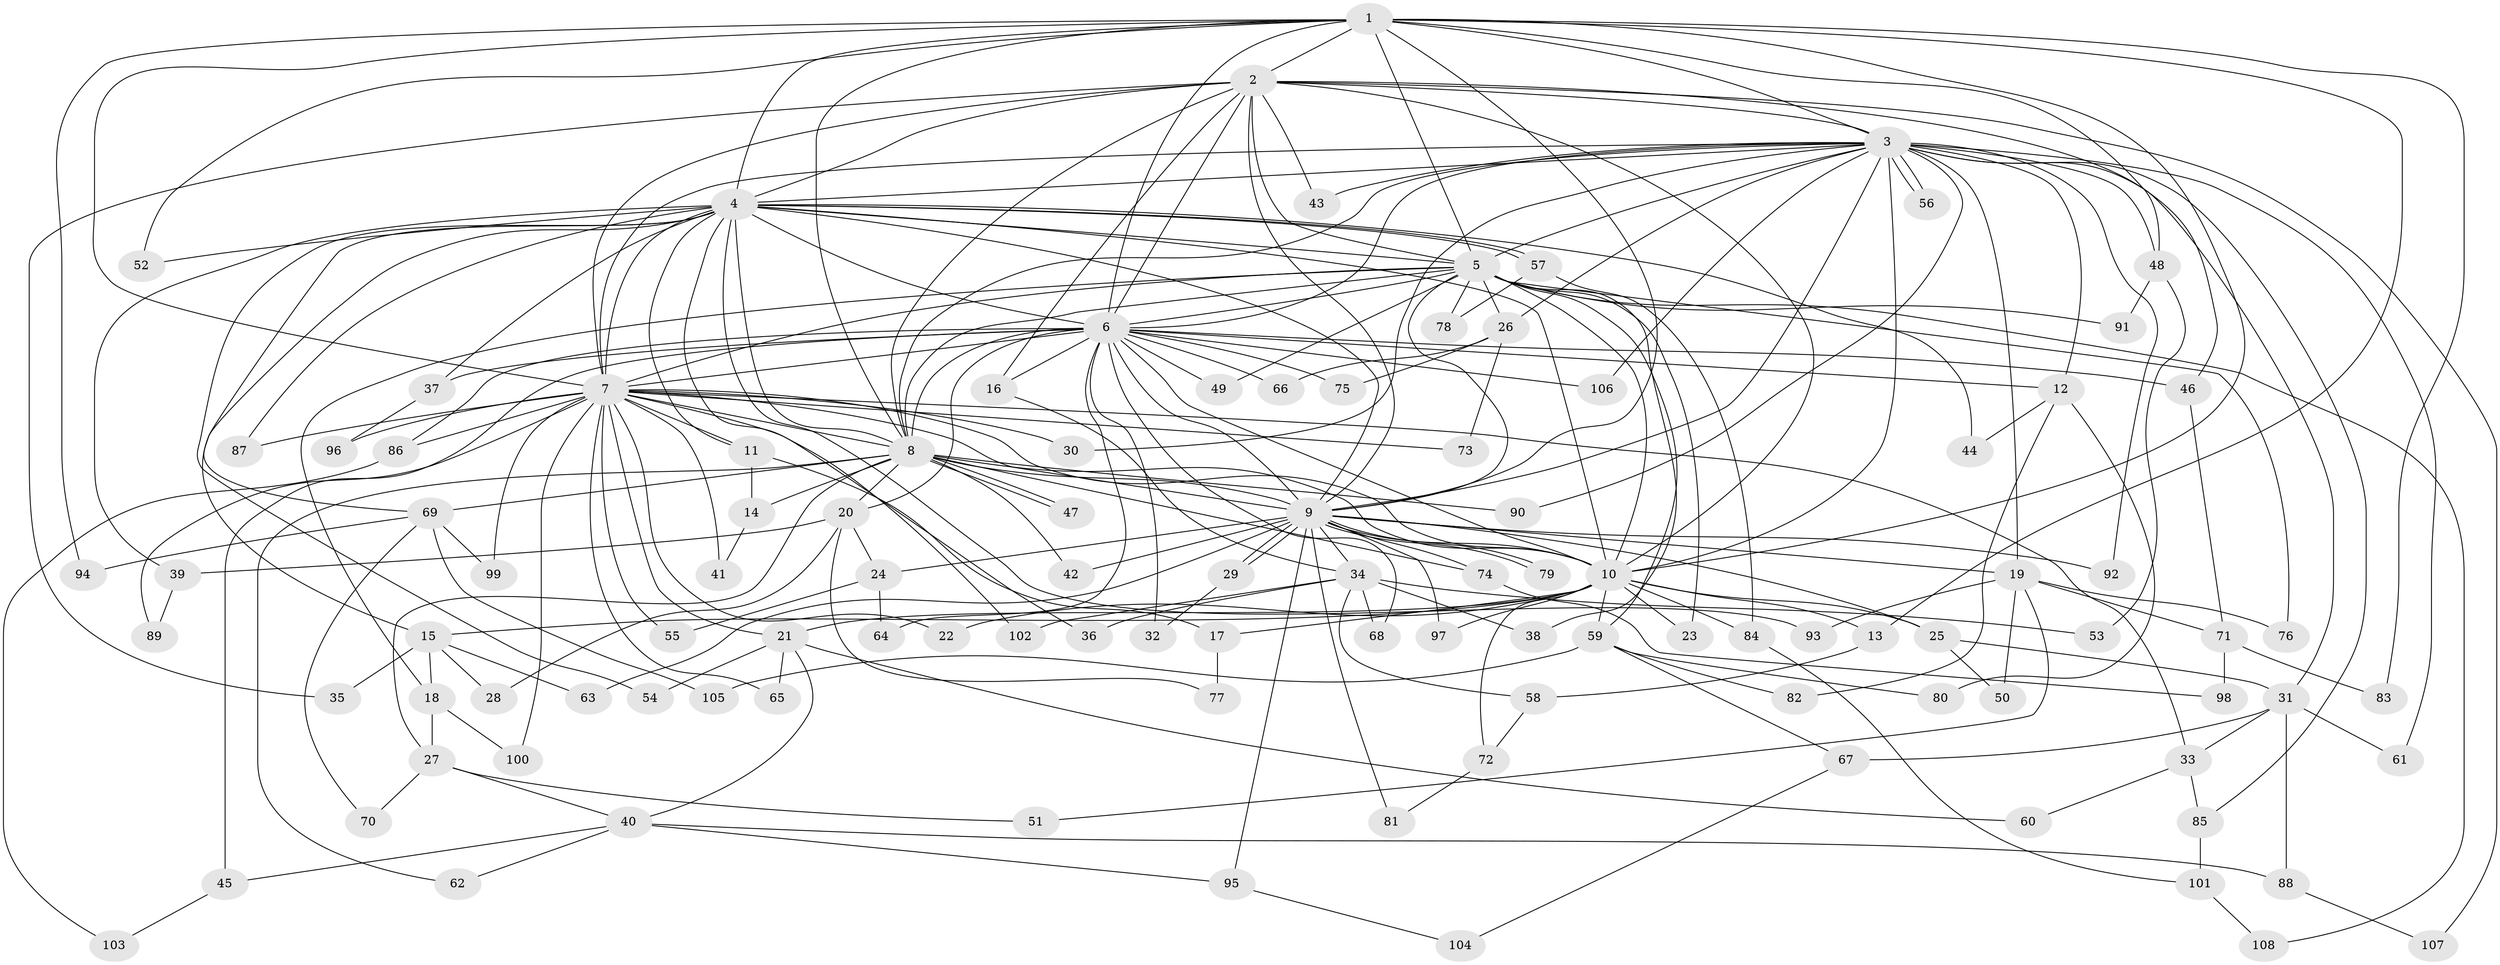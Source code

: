 // coarse degree distribution, {14: 0.0125, 22: 0.0375, 23: 0.0125, 20: 0.0125, 18: 0.0125, 24: 0.0125, 19: 0.0125, 4: 0.1, 3: 0.1375, 6: 0.0625, 9: 0.0125, 7: 0.025, 5: 0.0375, 2: 0.5, 1: 0.0125}
// Generated by graph-tools (version 1.1) at 2025/51/02/27/25 19:51:45]
// undirected, 108 vertices, 241 edges
graph export_dot {
graph [start="1"]
  node [color=gray90,style=filled];
  1;
  2;
  3;
  4;
  5;
  6;
  7;
  8;
  9;
  10;
  11;
  12;
  13;
  14;
  15;
  16;
  17;
  18;
  19;
  20;
  21;
  22;
  23;
  24;
  25;
  26;
  27;
  28;
  29;
  30;
  31;
  32;
  33;
  34;
  35;
  36;
  37;
  38;
  39;
  40;
  41;
  42;
  43;
  44;
  45;
  46;
  47;
  48;
  49;
  50;
  51;
  52;
  53;
  54;
  55;
  56;
  57;
  58;
  59;
  60;
  61;
  62;
  63;
  64;
  65;
  66;
  67;
  68;
  69;
  70;
  71;
  72;
  73;
  74;
  75;
  76;
  77;
  78;
  79;
  80;
  81;
  82;
  83;
  84;
  85;
  86;
  87;
  88;
  89;
  90;
  91;
  92;
  93;
  94;
  95;
  96;
  97;
  98;
  99;
  100;
  101;
  102;
  103;
  104;
  105;
  106;
  107;
  108;
  1 -- 2;
  1 -- 3;
  1 -- 4;
  1 -- 5;
  1 -- 6;
  1 -- 7;
  1 -- 8;
  1 -- 9;
  1 -- 10;
  1 -- 13;
  1 -- 48;
  1 -- 52;
  1 -- 83;
  1 -- 94;
  2 -- 3;
  2 -- 4;
  2 -- 5;
  2 -- 6;
  2 -- 7;
  2 -- 8;
  2 -- 9;
  2 -- 10;
  2 -- 16;
  2 -- 35;
  2 -- 43;
  2 -- 46;
  2 -- 107;
  3 -- 4;
  3 -- 5;
  3 -- 6;
  3 -- 7;
  3 -- 8;
  3 -- 9;
  3 -- 10;
  3 -- 12;
  3 -- 19;
  3 -- 26;
  3 -- 30;
  3 -- 31;
  3 -- 43;
  3 -- 48;
  3 -- 56;
  3 -- 56;
  3 -- 61;
  3 -- 85;
  3 -- 90;
  3 -- 92;
  3 -- 106;
  4 -- 5;
  4 -- 6;
  4 -- 7;
  4 -- 8;
  4 -- 9;
  4 -- 10;
  4 -- 11;
  4 -- 15;
  4 -- 37;
  4 -- 39;
  4 -- 44;
  4 -- 52;
  4 -- 54;
  4 -- 57;
  4 -- 57;
  4 -- 69;
  4 -- 87;
  4 -- 93;
  4 -- 102;
  5 -- 6;
  5 -- 7;
  5 -- 8;
  5 -- 9;
  5 -- 10;
  5 -- 18;
  5 -- 23;
  5 -- 26;
  5 -- 38;
  5 -- 49;
  5 -- 59;
  5 -- 76;
  5 -- 78;
  5 -- 91;
  5 -- 108;
  6 -- 7;
  6 -- 8;
  6 -- 9;
  6 -- 10;
  6 -- 12;
  6 -- 16;
  6 -- 20;
  6 -- 32;
  6 -- 37;
  6 -- 45;
  6 -- 46;
  6 -- 49;
  6 -- 64;
  6 -- 66;
  6 -- 68;
  6 -- 75;
  6 -- 86;
  6 -- 106;
  7 -- 8;
  7 -- 9;
  7 -- 10;
  7 -- 11;
  7 -- 21;
  7 -- 22;
  7 -- 30;
  7 -- 33;
  7 -- 36;
  7 -- 41;
  7 -- 55;
  7 -- 65;
  7 -- 73;
  7 -- 86;
  7 -- 87;
  7 -- 89;
  7 -- 96;
  7 -- 99;
  7 -- 100;
  8 -- 9;
  8 -- 10;
  8 -- 14;
  8 -- 20;
  8 -- 27;
  8 -- 42;
  8 -- 47;
  8 -- 47;
  8 -- 62;
  8 -- 69;
  8 -- 74;
  8 -- 90;
  9 -- 10;
  9 -- 19;
  9 -- 24;
  9 -- 25;
  9 -- 29;
  9 -- 29;
  9 -- 34;
  9 -- 42;
  9 -- 63;
  9 -- 74;
  9 -- 79;
  9 -- 79;
  9 -- 81;
  9 -- 92;
  9 -- 95;
  9 -- 97;
  10 -- 13;
  10 -- 15;
  10 -- 17;
  10 -- 21;
  10 -- 22;
  10 -- 23;
  10 -- 25;
  10 -- 59;
  10 -- 72;
  10 -- 84;
  10 -- 97;
  11 -- 14;
  11 -- 17;
  12 -- 44;
  12 -- 80;
  12 -- 82;
  13 -- 58;
  14 -- 41;
  15 -- 18;
  15 -- 28;
  15 -- 35;
  15 -- 63;
  16 -- 34;
  17 -- 77;
  18 -- 27;
  18 -- 100;
  19 -- 50;
  19 -- 51;
  19 -- 71;
  19 -- 76;
  19 -- 93;
  20 -- 24;
  20 -- 28;
  20 -- 39;
  20 -- 77;
  21 -- 40;
  21 -- 54;
  21 -- 60;
  21 -- 65;
  24 -- 55;
  24 -- 64;
  25 -- 31;
  25 -- 50;
  26 -- 66;
  26 -- 73;
  26 -- 75;
  27 -- 40;
  27 -- 51;
  27 -- 70;
  29 -- 32;
  31 -- 33;
  31 -- 61;
  31 -- 67;
  31 -- 88;
  33 -- 60;
  33 -- 85;
  34 -- 36;
  34 -- 38;
  34 -- 53;
  34 -- 58;
  34 -- 68;
  34 -- 102;
  37 -- 96;
  39 -- 89;
  40 -- 45;
  40 -- 62;
  40 -- 88;
  40 -- 95;
  45 -- 103;
  46 -- 71;
  48 -- 53;
  48 -- 91;
  57 -- 78;
  57 -- 84;
  58 -- 72;
  59 -- 67;
  59 -- 80;
  59 -- 82;
  59 -- 105;
  67 -- 104;
  69 -- 70;
  69 -- 94;
  69 -- 99;
  69 -- 105;
  71 -- 83;
  71 -- 98;
  72 -- 81;
  74 -- 98;
  84 -- 101;
  85 -- 101;
  86 -- 103;
  88 -- 107;
  95 -- 104;
  101 -- 108;
}
